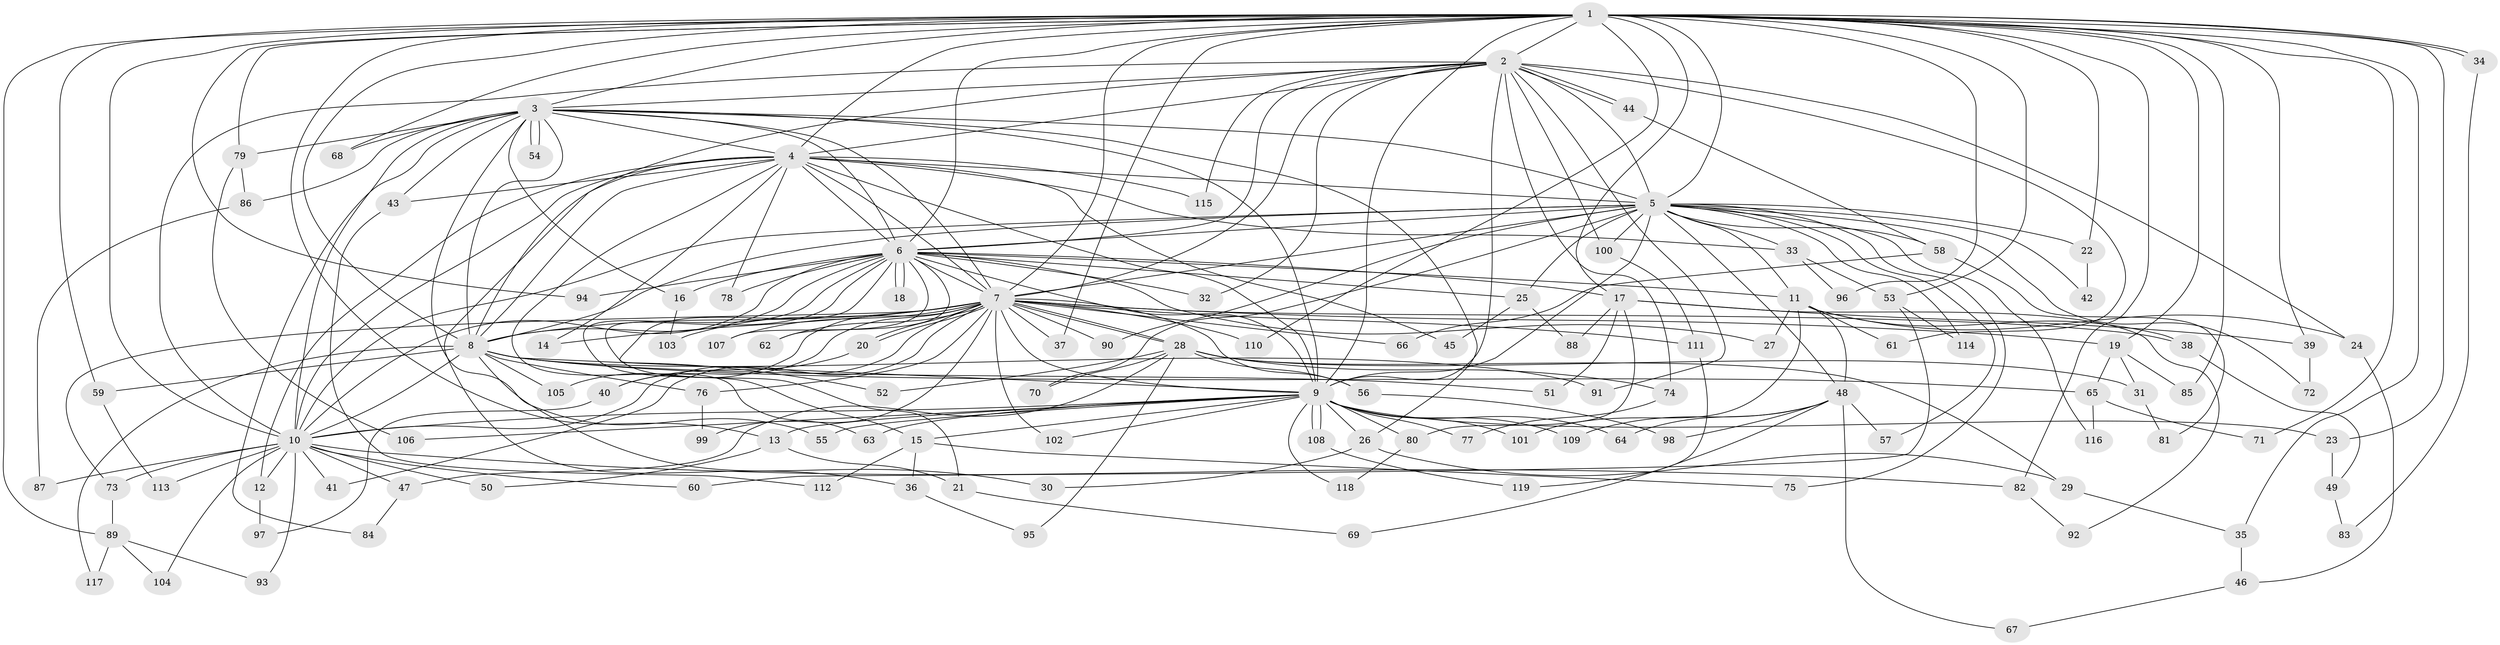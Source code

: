 // coarse degree distribution, {27: 0.011904761904761904, 22: 0.011904761904761904, 3: 0.27380952380952384, 4: 0.09523809523809523, 21: 0.011904761904761904, 1: 0.023809523809523808, 2: 0.42857142857142855, 18: 0.011904761904761904, 7: 0.03571428571428571, 16: 0.023809523809523808, 9: 0.011904761904761904, 5: 0.023809523809523808, 24: 0.011904761904761904, 15: 0.011904761904761904, 20: 0.011904761904761904}
// Generated by graph-tools (version 1.1) at 2025/36/03/04/25 23:36:21]
// undirected, 119 vertices, 263 edges
graph export_dot {
  node [color=gray90,style=filled];
  1;
  2;
  3;
  4;
  5;
  6;
  7;
  8;
  9;
  10;
  11;
  12;
  13;
  14;
  15;
  16;
  17;
  18;
  19;
  20;
  21;
  22;
  23;
  24;
  25;
  26;
  27;
  28;
  29;
  30;
  31;
  32;
  33;
  34;
  35;
  36;
  37;
  38;
  39;
  40;
  41;
  42;
  43;
  44;
  45;
  46;
  47;
  48;
  49;
  50;
  51;
  52;
  53;
  54;
  55;
  56;
  57;
  58;
  59;
  60;
  61;
  62;
  63;
  64;
  65;
  66;
  67;
  68;
  69;
  70;
  71;
  72;
  73;
  74;
  75;
  76;
  77;
  78;
  79;
  80;
  81;
  82;
  83;
  84;
  85;
  86;
  87;
  88;
  89;
  90;
  91;
  92;
  93;
  94;
  95;
  96;
  97;
  98;
  99;
  100;
  101;
  102;
  103;
  104;
  105;
  106;
  107;
  108;
  109;
  110;
  111;
  112;
  113;
  114;
  115;
  116;
  117;
  118;
  119;
  1 -- 2;
  1 -- 3;
  1 -- 4;
  1 -- 5;
  1 -- 6;
  1 -- 7;
  1 -- 8;
  1 -- 9;
  1 -- 10;
  1 -- 13;
  1 -- 17;
  1 -- 19;
  1 -- 22;
  1 -- 23;
  1 -- 34;
  1 -- 34;
  1 -- 35;
  1 -- 37;
  1 -- 39;
  1 -- 53;
  1 -- 59;
  1 -- 68;
  1 -- 71;
  1 -- 79;
  1 -- 82;
  1 -- 85;
  1 -- 89;
  1 -- 94;
  1 -- 96;
  1 -- 110;
  2 -- 3;
  2 -- 4;
  2 -- 5;
  2 -- 6;
  2 -- 7;
  2 -- 8;
  2 -- 9;
  2 -- 10;
  2 -- 24;
  2 -- 32;
  2 -- 44;
  2 -- 44;
  2 -- 61;
  2 -- 74;
  2 -- 91;
  2 -- 100;
  2 -- 115;
  3 -- 4;
  3 -- 5;
  3 -- 6;
  3 -- 7;
  3 -- 8;
  3 -- 9;
  3 -- 10;
  3 -- 16;
  3 -- 26;
  3 -- 43;
  3 -- 54;
  3 -- 54;
  3 -- 55;
  3 -- 68;
  3 -- 79;
  3 -- 84;
  3 -- 86;
  4 -- 5;
  4 -- 6;
  4 -- 7;
  4 -- 8;
  4 -- 9;
  4 -- 10;
  4 -- 12;
  4 -- 14;
  4 -- 33;
  4 -- 36;
  4 -- 43;
  4 -- 45;
  4 -- 63;
  4 -- 78;
  4 -- 115;
  5 -- 6;
  5 -- 7;
  5 -- 8;
  5 -- 9;
  5 -- 10;
  5 -- 11;
  5 -- 22;
  5 -- 25;
  5 -- 33;
  5 -- 42;
  5 -- 48;
  5 -- 57;
  5 -- 58;
  5 -- 70;
  5 -- 72;
  5 -- 75;
  5 -- 90;
  5 -- 100;
  5 -- 114;
  5 -- 116;
  6 -- 7;
  6 -- 8;
  6 -- 9;
  6 -- 10;
  6 -- 11;
  6 -- 15;
  6 -- 16;
  6 -- 17;
  6 -- 18;
  6 -- 18;
  6 -- 21;
  6 -- 25;
  6 -- 27;
  6 -- 32;
  6 -- 52;
  6 -- 62;
  6 -- 78;
  6 -- 94;
  6 -- 107;
  7 -- 8;
  7 -- 9;
  7 -- 10;
  7 -- 14;
  7 -- 19;
  7 -- 20;
  7 -- 20;
  7 -- 28;
  7 -- 28;
  7 -- 37;
  7 -- 38;
  7 -- 40;
  7 -- 41;
  7 -- 56;
  7 -- 62;
  7 -- 66;
  7 -- 73;
  7 -- 76;
  7 -- 90;
  7 -- 99;
  7 -- 102;
  7 -- 103;
  7 -- 105;
  7 -- 107;
  7 -- 110;
  7 -- 111;
  8 -- 9;
  8 -- 10;
  8 -- 30;
  8 -- 51;
  8 -- 59;
  8 -- 65;
  8 -- 76;
  8 -- 91;
  8 -- 105;
  8 -- 117;
  9 -- 10;
  9 -- 13;
  9 -- 15;
  9 -- 23;
  9 -- 26;
  9 -- 55;
  9 -- 63;
  9 -- 64;
  9 -- 77;
  9 -- 80;
  9 -- 101;
  9 -- 102;
  9 -- 106;
  9 -- 108;
  9 -- 108;
  9 -- 109;
  9 -- 118;
  10 -- 12;
  10 -- 41;
  10 -- 47;
  10 -- 50;
  10 -- 60;
  10 -- 73;
  10 -- 82;
  10 -- 87;
  10 -- 93;
  10 -- 104;
  10 -- 113;
  11 -- 24;
  11 -- 27;
  11 -- 38;
  11 -- 48;
  11 -- 61;
  11 -- 101;
  12 -- 97;
  13 -- 21;
  13 -- 50;
  15 -- 36;
  15 -- 75;
  15 -- 112;
  16 -- 103;
  17 -- 39;
  17 -- 51;
  17 -- 80;
  17 -- 88;
  17 -- 92;
  19 -- 31;
  19 -- 65;
  19 -- 85;
  20 -- 40;
  21 -- 69;
  22 -- 42;
  23 -- 49;
  24 -- 46;
  25 -- 45;
  25 -- 88;
  26 -- 29;
  26 -- 30;
  28 -- 29;
  28 -- 31;
  28 -- 47;
  28 -- 52;
  28 -- 56;
  28 -- 70;
  28 -- 74;
  28 -- 95;
  29 -- 35;
  31 -- 81;
  33 -- 53;
  33 -- 96;
  34 -- 83;
  35 -- 46;
  36 -- 95;
  38 -- 49;
  39 -- 72;
  40 -- 97;
  43 -- 112;
  44 -- 58;
  46 -- 67;
  47 -- 84;
  48 -- 57;
  48 -- 64;
  48 -- 67;
  48 -- 69;
  48 -- 98;
  48 -- 109;
  49 -- 83;
  53 -- 60;
  53 -- 114;
  56 -- 98;
  58 -- 66;
  58 -- 81;
  59 -- 113;
  65 -- 71;
  65 -- 116;
  73 -- 89;
  74 -- 77;
  76 -- 99;
  79 -- 86;
  79 -- 106;
  80 -- 118;
  82 -- 92;
  86 -- 87;
  89 -- 93;
  89 -- 104;
  89 -- 117;
  100 -- 111;
  108 -- 119;
  111 -- 119;
}
